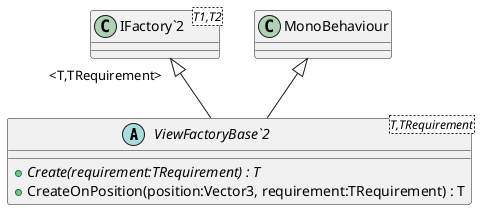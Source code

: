@startuml
abstract class "ViewFactoryBase`2"<T,TRequirement> {
    + {abstract} Create(requirement:TRequirement) : T
    + CreateOnPosition(position:Vector3, requirement:TRequirement) : T
}
class "IFactory`2"<T1,T2> {
}
MonoBehaviour <|-- "ViewFactoryBase`2"
"IFactory`2" "<T,TRequirement>" <|-- "ViewFactoryBase`2"
@enduml
